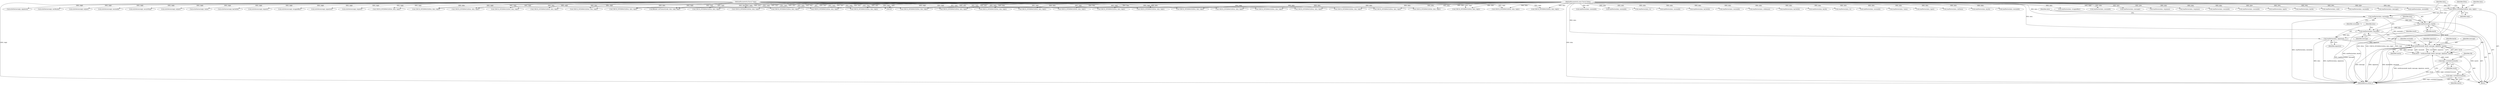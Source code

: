 digraph "0_Android_5a856f2092f7086aa0fea9ae06b9255befcdcd34@API" {
"1000810" [label="(Call,readVector(data, keyId))"];
"1000807" [label="(Call,readVector(data, sessionId))"];
"1000799" [label="(Call,CHECK_INTERFACE(IDrm, data, reply))"];
"1000102" [label="(MethodParameterIn,const Parcel &data)"];
"1000103" [label="(MethodParameterIn,Parcel *reply)"];
"1000813" [label="(Call,readVector(data, message))"];
"1000816" [label="(Call,readVector(data, signature))"];
"1000823" [label="(Call,verify(sessionId, keyId, message, signature, match))"];
"1000821" [label="(Call,result = verify(sessionId, keyId, message, signature, match))"];
"1000831" [label="(Call,reply->writeInt32(result))"];
"1000829" [label="(Call,reply->writeInt32(match))"];
"1000852" [label="(Call,readVector(data, message))"];
"1000808" [label="(Identifier,data)"];
"1000102" [label="(MethodParameterIn,const Parcel &data)"];
"1000765" [label="(Call,CHECK_INTERFACE(IDrm, data, reply))"];
"1000295" [label="(Call,readVector(data, response))"];
"1000433" [label="(Call,readVector(data, response))"];
"1000818" [label="(Identifier,signature)"];
"1000735" [label="(Call,readVector(data, sessionId))"];
"1000187" [label="(Call,CHECK_INTERFACE(IDrm, data, reply))"];
"1000901" [label="(MethodReturn,status_t)"];
"1000823" [label="(Call,verify(sessionId, keyId, message, signature, match))"];
"1000828" [label="(Identifier,match)"];
"1000811" [label="(Identifier,data)"];
"1000821" [label="(Call,result = verify(sessionId, keyId, message, signature, match))"];
"1000103" [label="(MethodParameterIn,Parcel *reply)"];
"1000726" [label="(Call,CHECK_INTERFACE(IDrm, data, reply))"];
"1000329" [label="(Call,CHECK_INTERFACE(IDrm, data, reply))"];
"1000647" [label="(Call,CHECK_INTERFACE(IDrm, data, reply))"];
"1000354" [label="(Call,readVector(data, sessionId))"];
"1000834" [label="(Identifier,OK)"];
"1000702" [label="(Call,readVector(data, input))"];
"1000598" [label="(Call,writeVector(reply, value))"];
"1000776" [label="(Call,readVector(data, keyId))"];
"1000469" [label="(Call,CHECK_INTERFACE(IDrm, data, reply))"];
"1000832" [label="(Identifier,result)"];
"1000827" [label="(Identifier,signature)"];
"1000517" [label="(Call,readVector(data, ssid))"];
"1000208" [label="(Call,readVector(data, sessionId))"];
"1000349" [label="(Call,CHECK_INTERFACE(IDrm, data, reply))"];
"1000831" [label="(Call,reply->writeInt32(result))"];
"1000270" [label="(Call,writeVector(reply, request))"];
"1000810" [label="(Call,readVector(data, keyId))"];
"1000802" [label="(Identifier,reply)"];
"1000314" [label="(Call,CHECK_INTERFACE(IDrm, data, reply))"];
"1000817" [label="(Identifier,data)"];
"1000779" [label="(Call,readVector(data, message))"];
"1000111" [label="(Call,CHECK_INTERFACE(IDrm, data, reply))"];
"1000825" [label="(Identifier,keyId)"];
"1000443" [label="(Call,writeVector(reply, certificate))"];
"1000672" [label="(Call,readVector(data, sessionId))"];
"1000756" [label="(Call,writeVector(reply, output))"];
"1000826" [label="(Identifier,message)"];
"1000799" [label="(Call,CHECK_INTERFACE(IDrm, data, reply))"];
"1000285" [label="(Call,CHECK_INTERFACE(IDrm, data, reply))"];
"1000178" [label="(Call,writeVector(reply, sessionId))"];
"1000526" [label="(Call,writeVector(reply, secureStop))"];
"1000815" [label="(Identifier,message)"];
"1000652" [label="(Call,readVector(data, sessionId))"];
"1000192" [label="(Call,readVector(data, sessionId))"];
"1000744" [label="(Call,readVector(data, iv))"];
"1000335" [label="(Call,readVector(data, sessionId))"];
"1000667" [label="(Call,CHECK_INTERFACE(IDrm, data, reply))"];
"1000319" [label="(Call,readVector(data, keySetId))"];
"1000511" [label="(Call,CHECK_INTERFACE(IDrm, data, reply))"];
"1000773" [label="(Call,readVector(data, sessionId))"];
"1000717" [label="(Call,writeVector(reply, output))"];
"1000560" [label="(Call,CHECK_INTERFACE(IDrm, data, reply))"];
"1000202" [label="(Call,CHECK_INTERFACE(IDrm, data, reply))"];
"1000550" [label="(Call,CHECK_INTERFACE(IDrm, data, reply))"];
"1000305" [label="(Call,writeVector(reply, keySetId))"];
"1000540" [label="(Call,readVector(data, ssRelease))"];
"1000338" [label="(Call,readVector(data, keySetId))"];
"1000812" [label="(Identifier,keyId)"];
"1000426" [label="(Call,CHECK_INTERFACE(IDrm, data, reply))"];
"1000699" [label="(Call,readVector(data, keyId))"];
"1000896" [label="(Call,BBinder::onTransact(code, data, reply, flags))"];
"1000824" [label="(Identifier,sessionId)"];
"1000705" [label="(Call,readVector(data, iv))"];
"1000627" [label="(Call,CHECK_INTERFACE(IDrm, data, reply))"];
"1000121" [label="(Call,CHECK_INTERFACE(IDrm, data, reply))"];
"1000800" [label="(Identifier,IDrm)"];
"1000446" [label="(Call,writeVector(reply, wrappedKey))"];
"1000876" [label="(Call,CHECK_INTERFACE(IDrm, data, reply))"];
"1000790" [label="(Call,writeVector(reply, signature))"];
"1000292" [label="(Call,readVector(data, sessionId))"];
"1000168" [label="(Call,CHECK_INTERFACE(IDrm, data, reply))"];
"1000415" [label="(Call,writeVector(reply, request))"];
"1000636" [label="(Call,readVector(data, value))"];
"1000158" [label="(Call,CHECK_INTERFACE(IDrm, data, reply))"];
"1000867" [label="(Call,writeVector(reply, signature))"];
"1000607" [label="(Call,CHECK_INTERFACE(IDrm, data, reply))"];
"1000807" [label="(Call,readVector(data, sessionId))"];
"1000687" [label="(Call,CHECK_INTERFACE(IDrm, data, reply))"];
"1000393" [label="(Call,CHECK_INTERFACE(IDrm, data, reply))"];
"1000535" [label="(Call,CHECK_INTERFACE(IDrm, data, reply))"];
"1000813" [label="(Call,readVector(data, message))"];
"1000830" [label="(Identifier,match)"];
"1000798" [label="(Block,)"];
"1000741" [label="(Call,readVector(data, input))"];
"1000837" [label="(Call,CHECK_INTERFACE(IDrm, data, reply))"];
"1000142" [label="(Call,CHECK_INTERFACE(IDrm, data, reply))"];
"1000583" [label="(Call,CHECK_INTERFACE(IDrm, data, reply))"];
"1000455" [label="(Call,CHECK_INTERFACE(IDrm, data, reply))"];
"1000211" [label="(Call,readVector(data, initData))"];
"1000816" [label="(Call,readVector(data, signature))"];
"1000738" [label="(Call,readVector(data, keyId))"];
"1000809" [label="(Identifier,sessionId)"];
"1000845" [label="(Call,readVector(data, sessionId))"];
"1000814" [label="(Identifier,data)"];
"1000855" [label="(Call,readVector(data, wrappedKey))"];
"1000822" [label="(Identifier,result)"];
"1000801" [label="(Identifier,data)"];
"1000696" [label="(Call,readVector(data, sessionId))"];
"1000829" [label="(Call,reply->writeInt32(match))"];
"1000810" -> "1000798"  [label="AST: "];
"1000810" -> "1000812"  [label="CFG: "];
"1000811" -> "1000810"  [label="AST: "];
"1000812" -> "1000810"  [label="AST: "];
"1000814" -> "1000810"  [label="CFG: "];
"1000810" -> "1000901"  [label="DDG: readVector(data, keyId)"];
"1000807" -> "1000810"  [label="DDG: data"];
"1000102" -> "1000810"  [label="DDG: data"];
"1000810" -> "1000813"  [label="DDG: data"];
"1000810" -> "1000823"  [label="DDG: keyId"];
"1000807" -> "1000798"  [label="AST: "];
"1000807" -> "1000809"  [label="CFG: "];
"1000808" -> "1000807"  [label="AST: "];
"1000809" -> "1000807"  [label="AST: "];
"1000811" -> "1000807"  [label="CFG: "];
"1000807" -> "1000901"  [label="DDG: readVector(data, sessionId)"];
"1000799" -> "1000807"  [label="DDG: data"];
"1000102" -> "1000807"  [label="DDG: data"];
"1000807" -> "1000823"  [label="DDG: sessionId"];
"1000799" -> "1000798"  [label="AST: "];
"1000799" -> "1000802"  [label="CFG: "];
"1000800" -> "1000799"  [label="AST: "];
"1000801" -> "1000799"  [label="AST: "];
"1000802" -> "1000799"  [label="AST: "];
"1000808" -> "1000799"  [label="CFG: "];
"1000799" -> "1000901"  [label="DDG: reply"];
"1000799" -> "1000901"  [label="DDG: IDrm"];
"1000799" -> "1000901"  [label="DDG: CHECK_INTERFACE(IDrm, data, reply)"];
"1000102" -> "1000799"  [label="DDG: data"];
"1000103" -> "1000799"  [label="DDG: reply"];
"1000102" -> "1000100"  [label="AST: "];
"1000102" -> "1000901"  [label="DDG: data"];
"1000102" -> "1000111"  [label="DDG: data"];
"1000102" -> "1000121"  [label="DDG: data"];
"1000102" -> "1000142"  [label="DDG: data"];
"1000102" -> "1000158"  [label="DDG: data"];
"1000102" -> "1000168"  [label="DDG: data"];
"1000102" -> "1000187"  [label="DDG: data"];
"1000102" -> "1000192"  [label="DDG: data"];
"1000102" -> "1000202"  [label="DDG: data"];
"1000102" -> "1000208"  [label="DDG: data"];
"1000102" -> "1000211"  [label="DDG: data"];
"1000102" -> "1000285"  [label="DDG: data"];
"1000102" -> "1000292"  [label="DDG: data"];
"1000102" -> "1000295"  [label="DDG: data"];
"1000102" -> "1000314"  [label="DDG: data"];
"1000102" -> "1000319"  [label="DDG: data"];
"1000102" -> "1000329"  [label="DDG: data"];
"1000102" -> "1000335"  [label="DDG: data"];
"1000102" -> "1000338"  [label="DDG: data"];
"1000102" -> "1000349"  [label="DDG: data"];
"1000102" -> "1000354"  [label="DDG: data"];
"1000102" -> "1000393"  [label="DDG: data"];
"1000102" -> "1000426"  [label="DDG: data"];
"1000102" -> "1000433"  [label="DDG: data"];
"1000102" -> "1000455"  [label="DDG: data"];
"1000102" -> "1000469"  [label="DDG: data"];
"1000102" -> "1000511"  [label="DDG: data"];
"1000102" -> "1000517"  [label="DDG: data"];
"1000102" -> "1000535"  [label="DDG: data"];
"1000102" -> "1000540"  [label="DDG: data"];
"1000102" -> "1000550"  [label="DDG: data"];
"1000102" -> "1000560"  [label="DDG: data"];
"1000102" -> "1000583"  [label="DDG: data"];
"1000102" -> "1000607"  [label="DDG: data"];
"1000102" -> "1000627"  [label="DDG: data"];
"1000102" -> "1000636"  [label="DDG: data"];
"1000102" -> "1000647"  [label="DDG: data"];
"1000102" -> "1000652"  [label="DDG: data"];
"1000102" -> "1000667"  [label="DDG: data"];
"1000102" -> "1000672"  [label="DDG: data"];
"1000102" -> "1000687"  [label="DDG: data"];
"1000102" -> "1000696"  [label="DDG: data"];
"1000102" -> "1000699"  [label="DDG: data"];
"1000102" -> "1000702"  [label="DDG: data"];
"1000102" -> "1000705"  [label="DDG: data"];
"1000102" -> "1000726"  [label="DDG: data"];
"1000102" -> "1000735"  [label="DDG: data"];
"1000102" -> "1000738"  [label="DDG: data"];
"1000102" -> "1000741"  [label="DDG: data"];
"1000102" -> "1000744"  [label="DDG: data"];
"1000102" -> "1000765"  [label="DDG: data"];
"1000102" -> "1000773"  [label="DDG: data"];
"1000102" -> "1000776"  [label="DDG: data"];
"1000102" -> "1000779"  [label="DDG: data"];
"1000102" -> "1000813"  [label="DDG: data"];
"1000102" -> "1000816"  [label="DDG: data"];
"1000102" -> "1000837"  [label="DDG: data"];
"1000102" -> "1000845"  [label="DDG: data"];
"1000102" -> "1000852"  [label="DDG: data"];
"1000102" -> "1000855"  [label="DDG: data"];
"1000102" -> "1000876"  [label="DDG: data"];
"1000102" -> "1000896"  [label="DDG: data"];
"1000103" -> "1000100"  [label="AST: "];
"1000103" -> "1000901"  [label="DDG: reply"];
"1000103" -> "1000111"  [label="DDG: reply"];
"1000103" -> "1000121"  [label="DDG: reply"];
"1000103" -> "1000142"  [label="DDG: reply"];
"1000103" -> "1000158"  [label="DDG: reply"];
"1000103" -> "1000168"  [label="DDG: reply"];
"1000103" -> "1000178"  [label="DDG: reply"];
"1000103" -> "1000187"  [label="DDG: reply"];
"1000103" -> "1000202"  [label="DDG: reply"];
"1000103" -> "1000270"  [label="DDG: reply"];
"1000103" -> "1000285"  [label="DDG: reply"];
"1000103" -> "1000305"  [label="DDG: reply"];
"1000103" -> "1000314"  [label="DDG: reply"];
"1000103" -> "1000329"  [label="DDG: reply"];
"1000103" -> "1000349"  [label="DDG: reply"];
"1000103" -> "1000393"  [label="DDG: reply"];
"1000103" -> "1000415"  [label="DDG: reply"];
"1000103" -> "1000426"  [label="DDG: reply"];
"1000103" -> "1000443"  [label="DDG: reply"];
"1000103" -> "1000446"  [label="DDG: reply"];
"1000103" -> "1000455"  [label="DDG: reply"];
"1000103" -> "1000469"  [label="DDG: reply"];
"1000103" -> "1000511"  [label="DDG: reply"];
"1000103" -> "1000526"  [label="DDG: reply"];
"1000103" -> "1000535"  [label="DDG: reply"];
"1000103" -> "1000550"  [label="DDG: reply"];
"1000103" -> "1000560"  [label="DDG: reply"];
"1000103" -> "1000583"  [label="DDG: reply"];
"1000103" -> "1000598"  [label="DDG: reply"];
"1000103" -> "1000607"  [label="DDG: reply"];
"1000103" -> "1000627"  [label="DDG: reply"];
"1000103" -> "1000647"  [label="DDG: reply"];
"1000103" -> "1000667"  [label="DDG: reply"];
"1000103" -> "1000687"  [label="DDG: reply"];
"1000103" -> "1000717"  [label="DDG: reply"];
"1000103" -> "1000726"  [label="DDG: reply"];
"1000103" -> "1000756"  [label="DDG: reply"];
"1000103" -> "1000765"  [label="DDG: reply"];
"1000103" -> "1000790"  [label="DDG: reply"];
"1000103" -> "1000837"  [label="DDG: reply"];
"1000103" -> "1000867"  [label="DDG: reply"];
"1000103" -> "1000876"  [label="DDG: reply"];
"1000103" -> "1000896"  [label="DDG: reply"];
"1000813" -> "1000798"  [label="AST: "];
"1000813" -> "1000815"  [label="CFG: "];
"1000814" -> "1000813"  [label="AST: "];
"1000815" -> "1000813"  [label="AST: "];
"1000817" -> "1000813"  [label="CFG: "];
"1000813" -> "1000901"  [label="DDG: readVector(data, message)"];
"1000813" -> "1000816"  [label="DDG: data"];
"1000813" -> "1000823"  [label="DDG: message"];
"1000816" -> "1000798"  [label="AST: "];
"1000816" -> "1000818"  [label="CFG: "];
"1000817" -> "1000816"  [label="AST: "];
"1000818" -> "1000816"  [label="AST: "];
"1000822" -> "1000816"  [label="CFG: "];
"1000816" -> "1000901"  [label="DDG: readVector(data, signature)"];
"1000816" -> "1000901"  [label="DDG: data"];
"1000816" -> "1000823"  [label="DDG: signature"];
"1000823" -> "1000821"  [label="AST: "];
"1000823" -> "1000828"  [label="CFG: "];
"1000824" -> "1000823"  [label="AST: "];
"1000825" -> "1000823"  [label="AST: "];
"1000826" -> "1000823"  [label="AST: "];
"1000827" -> "1000823"  [label="AST: "];
"1000828" -> "1000823"  [label="AST: "];
"1000821" -> "1000823"  [label="CFG: "];
"1000823" -> "1000901"  [label="DDG: signature"];
"1000823" -> "1000901"  [label="DDG: sessionId"];
"1000823" -> "1000901"  [label="DDG: message"];
"1000823" -> "1000901"  [label="DDG: keyId"];
"1000823" -> "1000821"  [label="DDG: keyId"];
"1000823" -> "1000821"  [label="DDG: message"];
"1000823" -> "1000821"  [label="DDG: sessionId"];
"1000823" -> "1000821"  [label="DDG: match"];
"1000823" -> "1000821"  [label="DDG: signature"];
"1000823" -> "1000829"  [label="DDG: match"];
"1000821" -> "1000798"  [label="AST: "];
"1000822" -> "1000821"  [label="AST: "];
"1000830" -> "1000821"  [label="CFG: "];
"1000821" -> "1000901"  [label="DDG: verify(sessionId, keyId, message, signature, match)"];
"1000821" -> "1000831"  [label="DDG: result"];
"1000831" -> "1000798"  [label="AST: "];
"1000831" -> "1000832"  [label="CFG: "];
"1000832" -> "1000831"  [label="AST: "];
"1000834" -> "1000831"  [label="CFG: "];
"1000831" -> "1000901"  [label="DDG: result"];
"1000831" -> "1000901"  [label="DDG: reply->writeInt32(result)"];
"1000829" -> "1000798"  [label="AST: "];
"1000829" -> "1000830"  [label="CFG: "];
"1000830" -> "1000829"  [label="AST: "];
"1000832" -> "1000829"  [label="CFG: "];
"1000829" -> "1000901"  [label="DDG: reply->writeInt32(match)"];
"1000829" -> "1000901"  [label="DDG: match"];
}

